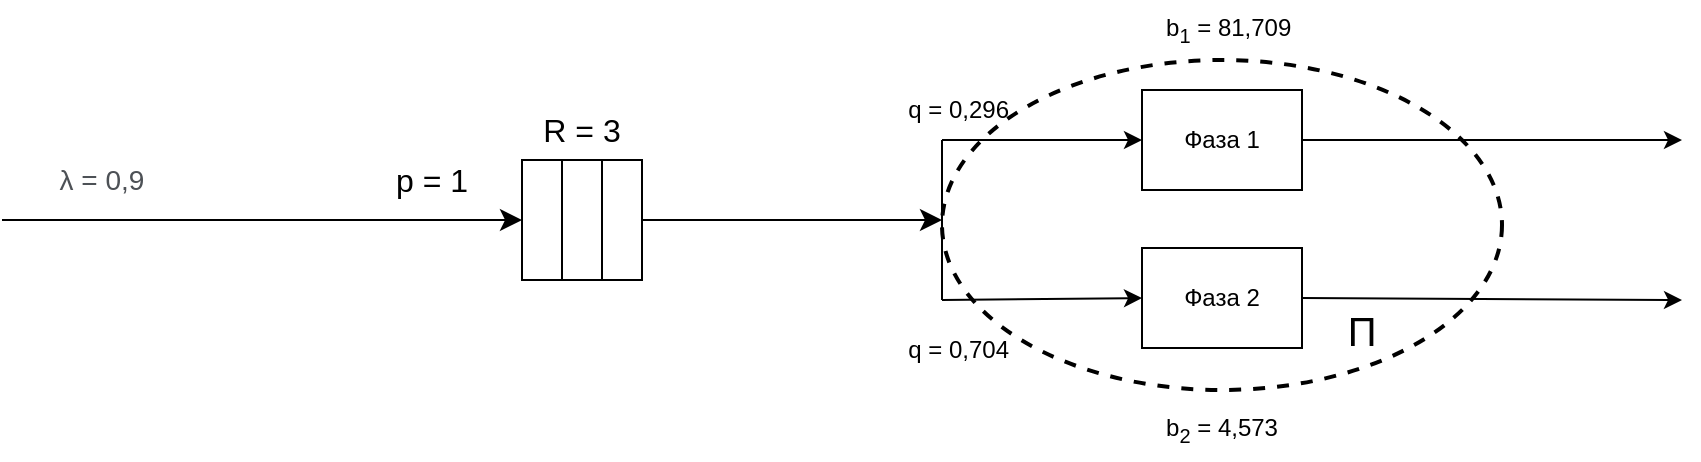 <mxfile version="24.8.0">
  <diagram name="Страница — 1" id="_hqHDOMjL7YX4m7DpsGP">
    <mxGraphModel dx="825" dy="972" grid="1" gridSize="10" guides="1" tooltips="1" connect="1" arrows="1" fold="1" page="0" pageScale="1" pageWidth="827" pageHeight="1169" math="0" shadow="0">
      <root>
        <mxCell id="0" />
        <mxCell id="1" parent="0" />
        <mxCell id="KAUR-4IhiOAGQmZ87wjj-2" value="" style="endArrow=classic;html=1;rounded=0;fontSize=12;startSize=8;endSize=8;curved=1;entryX=0;entryY=0.5;entryDx=0;entryDy=0;entryPerimeter=0;" edge="1" parent="1">
          <mxGeometry width="50" height="50" relative="1" as="geometry">
            <mxPoint x="80" y="80" as="sourcePoint" />
            <mxPoint x="230" y="80" as="targetPoint" />
          </mxGeometry>
        </mxCell>
        <mxCell id="KAUR-4IhiOAGQmZ87wjj-3" value="" style="rounded=0;whiteSpace=wrap;html=1;direction=south;" vertex="1" parent="1">
          <mxGeometry x="60" y="50" width="20" height="60" as="geometry" />
        </mxCell>
        <mxCell id="KAUR-4IhiOAGQmZ87wjj-4" value="" style="rounded=0;whiteSpace=wrap;html=1;direction=south;" vertex="1" parent="1">
          <mxGeometry x="20" y="50" width="20" height="60" as="geometry" />
        </mxCell>
        <mxCell id="KAUR-4IhiOAGQmZ87wjj-5" value="" style="rounded=0;whiteSpace=wrap;html=1;direction=south;" vertex="1" parent="1">
          <mxGeometry x="40" y="50" width="20" height="60" as="geometry" />
        </mxCell>
        <mxCell id="KAUR-4IhiOAGQmZ87wjj-6" value="" style="endArrow=classic;html=1;rounded=0;fontSize=12;startSize=8;endSize=8;curved=1;entryX=0.5;entryY=1;entryDx=0;entryDy=0;" edge="1" parent="1" target="KAUR-4IhiOAGQmZ87wjj-4">
          <mxGeometry width="50" height="50" relative="1" as="geometry">
            <mxPoint x="-240" y="80" as="sourcePoint" />
            <mxPoint x="70" y="150" as="targetPoint" />
          </mxGeometry>
        </mxCell>
        <mxCell id="KAUR-4IhiOAGQmZ87wjj-7" value="R = 3" style="text;html=1;align=center;verticalAlign=middle;whiteSpace=wrap;rounded=0;fontSize=16;" vertex="1" parent="1">
          <mxGeometry x="20" y="20" width="60" height="30" as="geometry" />
        </mxCell>
        <mxCell id="KAUR-4IhiOAGQmZ87wjj-9" value="p = 1" style="text;html=1;align=center;verticalAlign=middle;whiteSpace=wrap;rounded=0;fontSize=16;" vertex="1" parent="1">
          <mxGeometry x="-60" y="40" width="70" height="40" as="geometry" />
        </mxCell>
        <mxCell id="KAUR-4IhiOAGQmZ87wjj-11" value="&lt;span style=&quot;color: rgb(77, 81, 86); font-family: Arial, sans-serif; font-size: 14px; text-align: left;&quot;&gt;λ = 0,9&lt;/span&gt;" style="text;html=1;align=center;verticalAlign=middle;whiteSpace=wrap;rounded=0;" vertex="1" parent="1">
          <mxGeometry x="-220" y="45" width="60" height="30" as="geometry" />
        </mxCell>
        <mxCell id="KAUR-4IhiOAGQmZ87wjj-14" value="" style="strokeWidth=2;html=1;shape=mxgraph.flowchart.start_1;whiteSpace=wrap;dashed=1;" vertex="1" parent="1">
          <mxGeometry x="230" width="280" height="165" as="geometry" />
        </mxCell>
        <mxCell id="KAUR-4IhiOAGQmZ87wjj-15" value="" style="rounded=0;whiteSpace=wrap;html=1;" vertex="1" parent="1">
          <mxGeometry x="330" y="15" width="80" height="50" as="geometry" />
        </mxCell>
        <mxCell id="KAUR-4IhiOAGQmZ87wjj-16" value="" style="rounded=0;whiteSpace=wrap;html=1;" vertex="1" parent="1">
          <mxGeometry x="330" y="94" width="80" height="50" as="geometry" />
        </mxCell>
        <mxCell id="KAUR-4IhiOAGQmZ87wjj-17" value="&lt;font style=&quot;font-size: 20px;&quot;&gt;П&lt;/font&gt;" style="text;html=1;align=center;verticalAlign=middle;whiteSpace=wrap;rounded=0;" vertex="1" parent="1">
          <mxGeometry x="410" y="120" width="60" height="30" as="geometry" />
        </mxCell>
        <mxCell id="KAUR-4IhiOAGQmZ87wjj-18" value="" style="endArrow=classic;html=1;rounded=0;exitX=1;exitY=0.5;exitDx=0;exitDy=0;" edge="1" parent="1" source="KAUR-4IhiOAGQmZ87wjj-16">
          <mxGeometry width="50" height="50" relative="1" as="geometry">
            <mxPoint x="210" y="140" as="sourcePoint" />
            <mxPoint x="600" y="120" as="targetPoint" />
          </mxGeometry>
        </mxCell>
        <mxCell id="KAUR-4IhiOAGQmZ87wjj-20" value="" style="endArrow=classic;html=1;rounded=0;exitX=1;exitY=0.5;exitDx=0;exitDy=0;" edge="1" parent="1" source="KAUR-4IhiOAGQmZ87wjj-15">
          <mxGeometry width="50" height="50" relative="1" as="geometry">
            <mxPoint x="210" y="140" as="sourcePoint" />
            <mxPoint x="600" y="40" as="targetPoint" />
          </mxGeometry>
        </mxCell>
        <mxCell id="KAUR-4IhiOAGQmZ87wjj-21" value="Фаза 1" style="text;html=1;align=center;verticalAlign=middle;whiteSpace=wrap;rounded=0;" vertex="1" parent="1">
          <mxGeometry x="340" y="25" width="60" height="30" as="geometry" />
        </mxCell>
        <mxCell id="KAUR-4IhiOAGQmZ87wjj-24" value="Фаза 2" style="text;html=1;align=center;verticalAlign=middle;whiteSpace=wrap;rounded=0;" vertex="1" parent="1">
          <mxGeometry x="340" y="104" width="60" height="30" as="geometry" />
        </mxCell>
        <mxCell id="KAUR-4IhiOAGQmZ87wjj-26" value="" style="endArrow=none;html=1;rounded=0;" edge="1" parent="1">
          <mxGeometry width="50" height="50" relative="1" as="geometry">
            <mxPoint x="230" y="120" as="sourcePoint" />
            <mxPoint x="230" y="40" as="targetPoint" />
          </mxGeometry>
        </mxCell>
        <mxCell id="KAUR-4IhiOAGQmZ87wjj-27" value="" style="endArrow=classic;html=1;rounded=0;entryX=0;entryY=0.5;entryDx=0;entryDy=0;" edge="1" parent="1" target="KAUR-4IhiOAGQmZ87wjj-15">
          <mxGeometry width="50" height="50" relative="1" as="geometry">
            <mxPoint x="230" y="40" as="sourcePoint" />
            <mxPoint x="260" y="90" as="targetPoint" />
          </mxGeometry>
        </mxCell>
        <mxCell id="KAUR-4IhiOAGQmZ87wjj-28" value="" style="endArrow=classic;html=1;rounded=0;entryX=0;entryY=0.5;entryDx=0;entryDy=0;" edge="1" parent="1" target="KAUR-4IhiOAGQmZ87wjj-16">
          <mxGeometry width="50" height="50" relative="1" as="geometry">
            <mxPoint x="230" y="120" as="sourcePoint" />
            <mxPoint x="260" y="90" as="targetPoint" />
          </mxGeometry>
        </mxCell>
        <mxCell id="KAUR-4IhiOAGQmZ87wjj-29" value="b&lt;sub&gt;1&lt;/sub&gt;&amp;nbsp;= 81,709&amp;nbsp;" style="text;html=1;align=center;verticalAlign=middle;whiteSpace=wrap;rounded=0;" vertex="1" parent="1">
          <mxGeometry x="340" y="-30" width="70" height="30" as="geometry" />
        </mxCell>
        <mxCell id="KAUR-4IhiOAGQmZ87wjj-30" value="b&lt;sub&gt;2&lt;/sub&gt;&amp;nbsp;= 4,573" style="text;html=1;align=center;verticalAlign=middle;whiteSpace=wrap;rounded=0;" vertex="1" parent="1">
          <mxGeometry x="340" y="170" width="60" height="30" as="geometry" />
        </mxCell>
        <mxCell id="KAUR-4IhiOAGQmZ87wjj-31" value="q = 0,704&amp;nbsp;" style="text;html=1;align=center;verticalAlign=middle;whiteSpace=wrap;rounded=0;" vertex="1" parent="1">
          <mxGeometry x="210" y="130" width="60" height="30" as="geometry" />
        </mxCell>
        <mxCell id="KAUR-4IhiOAGQmZ87wjj-32" value="q = 0,296&amp;nbsp;" style="text;html=1;align=center;verticalAlign=middle;whiteSpace=wrap;rounded=0;" vertex="1" parent="1">
          <mxGeometry x="210" y="10" width="60" height="30" as="geometry" />
        </mxCell>
      </root>
    </mxGraphModel>
  </diagram>
</mxfile>

